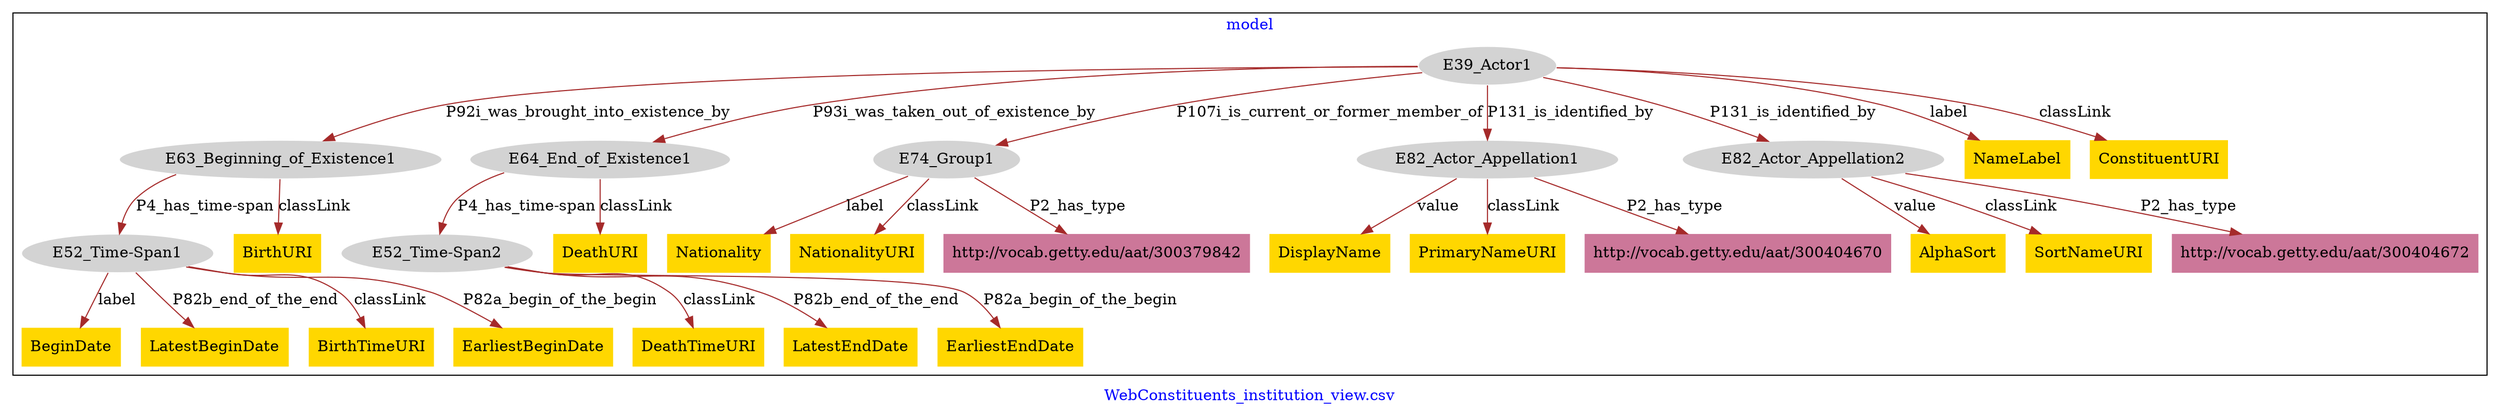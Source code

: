 digraph n0 {
fontcolor="blue"
remincross="true"
label="WebConstituents_institution_view.csv"
subgraph cluster {
label="model"
n2[style="filled",color="white",fillcolor="lightgray",label="E39_Actor1"];
n3[style="filled",color="white",fillcolor="lightgray",label="E63_Beginning_of_Existence1"];
n4[style="filled",color="white",fillcolor="lightgray",label="E64_End_of_Existence1"];
n5[style="filled",color="white",fillcolor="lightgray",label="E74_Group1"];
n6[style="filled",color="white",fillcolor="lightgray",label="E82_Actor_Appellation1"];
n7[style="filled",color="white",fillcolor="lightgray",label="E82_Actor_Appellation2"];
n8[style="filled",color="white",fillcolor="lightgray",label="E52_Time-Span1"];
n9[style="filled",color="white",fillcolor="lightgray",label="E52_Time-Span2"];
n10[shape="plaintext",style="filled",fillcolor="gold",label="Nationality"];
n11[shape="plaintext",style="filled",fillcolor="gold",label="DeathURI"];
n12[shape="plaintext",style="filled",fillcolor="gold",label="BeginDate"];
n13[shape="plaintext",style="filled",fillcolor="gold",label="LatestBeginDate"];
n14[shape="plaintext",style="filled",fillcolor="gold",label="DisplayName"];
n15[shape="plaintext",style="filled",fillcolor="gold",label="AlphaSort"];
n16[shape="plaintext",style="filled",fillcolor="gold",label="NameLabel"];
n17[shape="plaintext",style="filled",fillcolor="gold",label="SortNameURI"];
n18[shape="plaintext",style="filled",fillcolor="gold",label="DeathTimeURI"];
n19[shape="plaintext",style="filled",fillcolor="gold",label="NationalityURI"];
n20[shape="plaintext",style="filled",fillcolor="gold",label="LatestEndDate"];
n21[shape="plaintext",style="filled",fillcolor="gold",label="ConstituentURI"];
n22[shape="plaintext",style="filled",fillcolor="gold",label="BirthTimeURI"];
n23[shape="plaintext",style="filled",fillcolor="gold",label="EarliestEndDate"];
n24[shape="plaintext",style="filled",fillcolor="gold",label="PrimaryNameURI"];
n25[shape="plaintext",style="filled",fillcolor="gold",label="EarliestBeginDate"];
n26[shape="plaintext",style="filled",fillcolor="gold",label="BirthURI"];
n27[shape="plaintext",style="filled",fillcolor="#CC7799",label="http://vocab.getty.edu/aat/300404670"];
n28[shape="plaintext",style="filled",fillcolor="#CC7799",label="http://vocab.getty.edu/aat/300404672"];
n29[shape="plaintext",style="filled",fillcolor="#CC7799",label="http://vocab.getty.edu/aat/300379842"];
}
n2 -> n3[color="brown",fontcolor="black",label="P92i_was_brought_into_existence_by"]
n2 -> n4[color="brown",fontcolor="black",label="P93i_was_taken_out_of_existence_by"]
n2 -> n5[color="brown",fontcolor="black",label="P107i_is_current_or_former_member_of"]
n2 -> n6[color="brown",fontcolor="black",label="P131_is_identified_by"]
n2 -> n7[color="brown",fontcolor="black",label="P131_is_identified_by"]
n3 -> n8[color="brown",fontcolor="black",label="P4_has_time-span"]
n4 -> n9[color="brown",fontcolor="black",label="P4_has_time-span"]
n5 -> n10[color="brown",fontcolor="black",label="label"]
n4 -> n11[color="brown",fontcolor="black",label="classLink"]
n8 -> n12[color="brown",fontcolor="black",label="label"]
n8 -> n13[color="brown",fontcolor="black",label="P82b_end_of_the_end"]
n6 -> n14[color="brown",fontcolor="black",label="value"]
n7 -> n15[color="brown",fontcolor="black",label="value"]
n2 -> n16[color="brown",fontcolor="black",label="label"]
n7 -> n17[color="brown",fontcolor="black",label="classLink"]
n9 -> n18[color="brown",fontcolor="black",label="classLink"]
n5 -> n19[color="brown",fontcolor="black",label="classLink"]
n9 -> n20[color="brown",fontcolor="black",label="P82b_end_of_the_end"]
n2 -> n21[color="brown",fontcolor="black",label="classLink"]
n8 -> n22[color="brown",fontcolor="black",label="classLink"]
n9 -> n23[color="brown",fontcolor="black",label="P82a_begin_of_the_begin"]
n6 -> n24[color="brown",fontcolor="black",label="classLink"]
n8 -> n25[color="brown",fontcolor="black",label="P82a_begin_of_the_begin"]
n3 -> n26[color="brown",fontcolor="black",label="classLink"]
n6 -> n27[color="brown",fontcolor="black",label="P2_has_type"]
n7 -> n28[color="brown",fontcolor="black",label="P2_has_type"]
n5 -> n29[color="brown",fontcolor="black",label="P2_has_type"]
}
